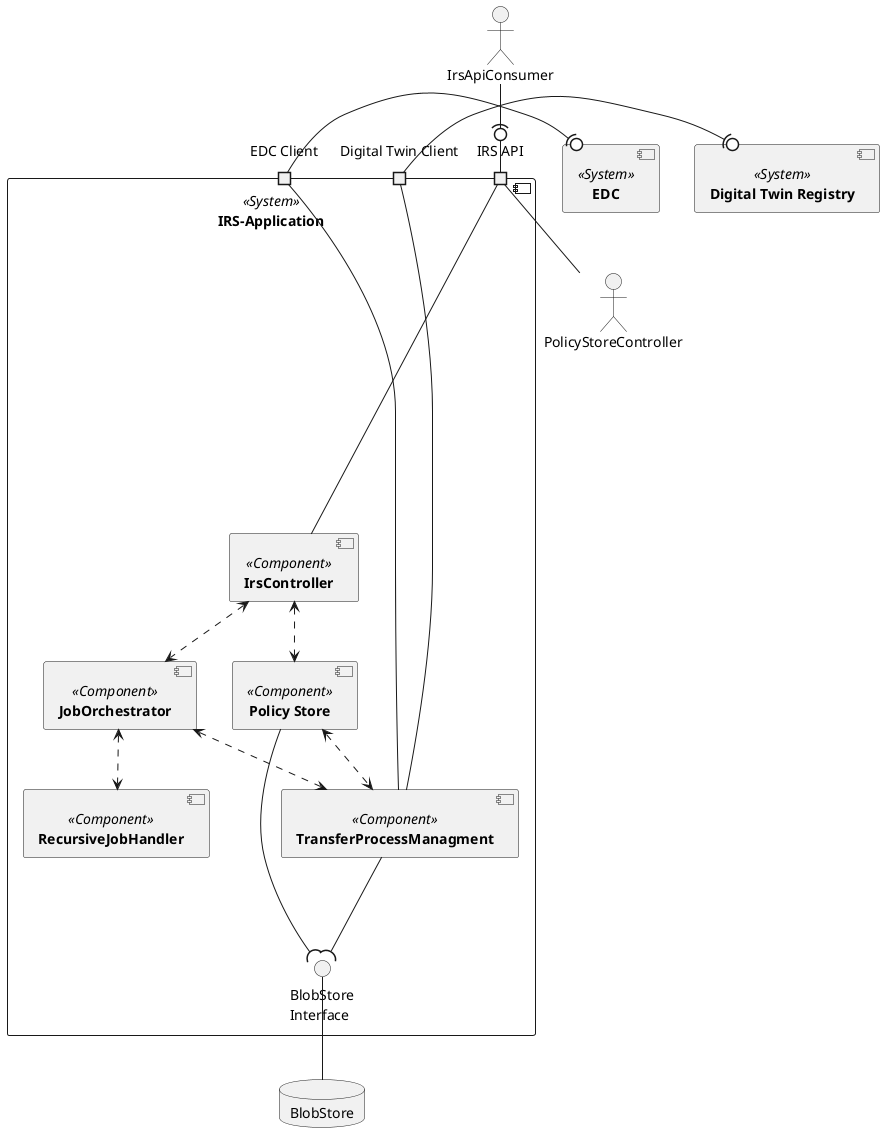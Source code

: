 @startuml
skinparam monochrome true
skinparam shadowing false

 component [**IRS-Application**] <<System>> as IRS {
    component [**RecursiveJobHandler**] <<Component>> as RecursiveJobHandler
    component [**IrsController**] <<Component>> as IrsController
    component [**JobOrchestrator**] <<Component>> as JobOrchestrator
    component [**TransferProcessManagment**] <<Component>> as TransferProcessManagement
    component [**Policy Store**] <<Component>> as PolicyStore

    port "IRS API" as API_PORT
    port "Digital Twin Client" as AAS_PORT
    port "EDC Client" as EDC_PORT

    () "BlobStore\nInterface" as StoreInterface


    IrsController <..> JobOrchestrator
    JobOrchestrator <..> TransferProcessManagement
    JobOrchestrator <..> RecursiveJobHandler
    TransferProcessManagement --( StoreInterface
    PolicyStore --( StoreInterface
    PolicyStore <..> TransferProcessManagement
    IrsController <..> PolicyStore


}
component [**Digital Twin Registry**] <<System>> as DTR
component [**EDC**] <<System>> as EDC
actor IrsApiConsumer
IrsController -up- API_PORT
PolicyStoreController -up- API_PORT
IrsApiConsumer -(0- API_PORT


TransferProcessManagement --- AAS_PORT
TransferProcessManagement --- EDC_PORT
AAS_PORT -(0 DTR
EDC_PORT -(0 EDC

database "BlobStore" as BlobStore
StoreInterface -down- BlobStore

@enduml
